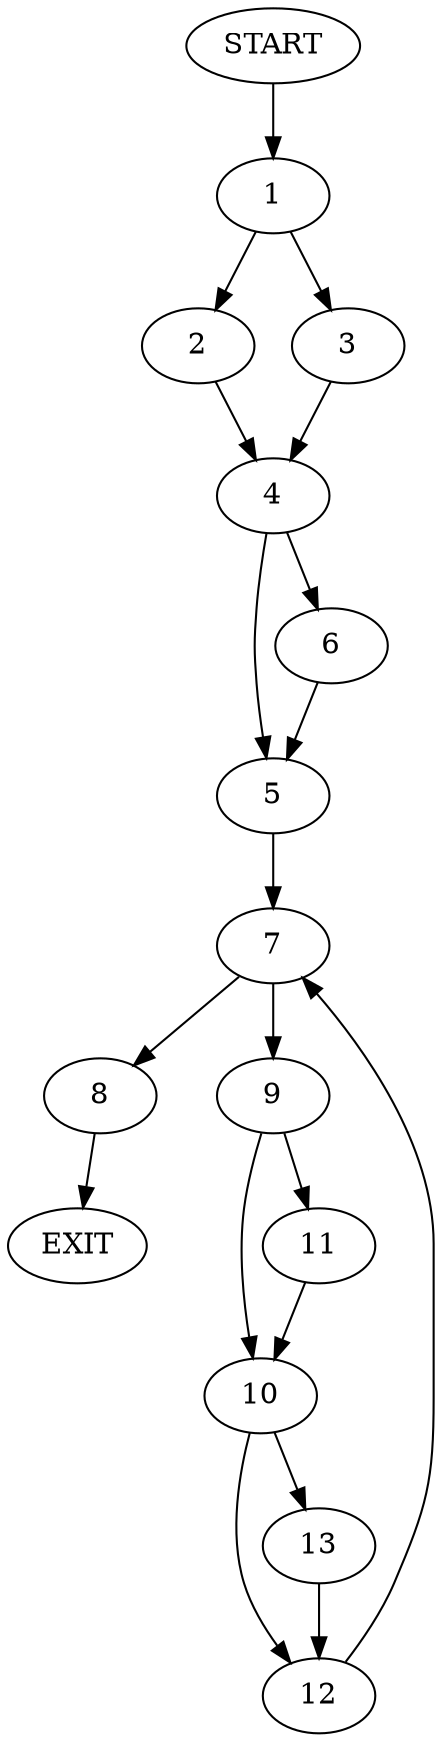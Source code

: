 digraph {
0 [label="START"]
14 [label="EXIT"]
0 -> 1
1 -> 2
1 -> 3
2 -> 4
3 -> 4
4 -> 5
4 -> 6
6 -> 5
5 -> 7
7 -> 8
7 -> 9
8 -> 14
9 -> 10
9 -> 11
10 -> 12
10 -> 13
11 -> 10
12 -> 7
13 -> 12
}
